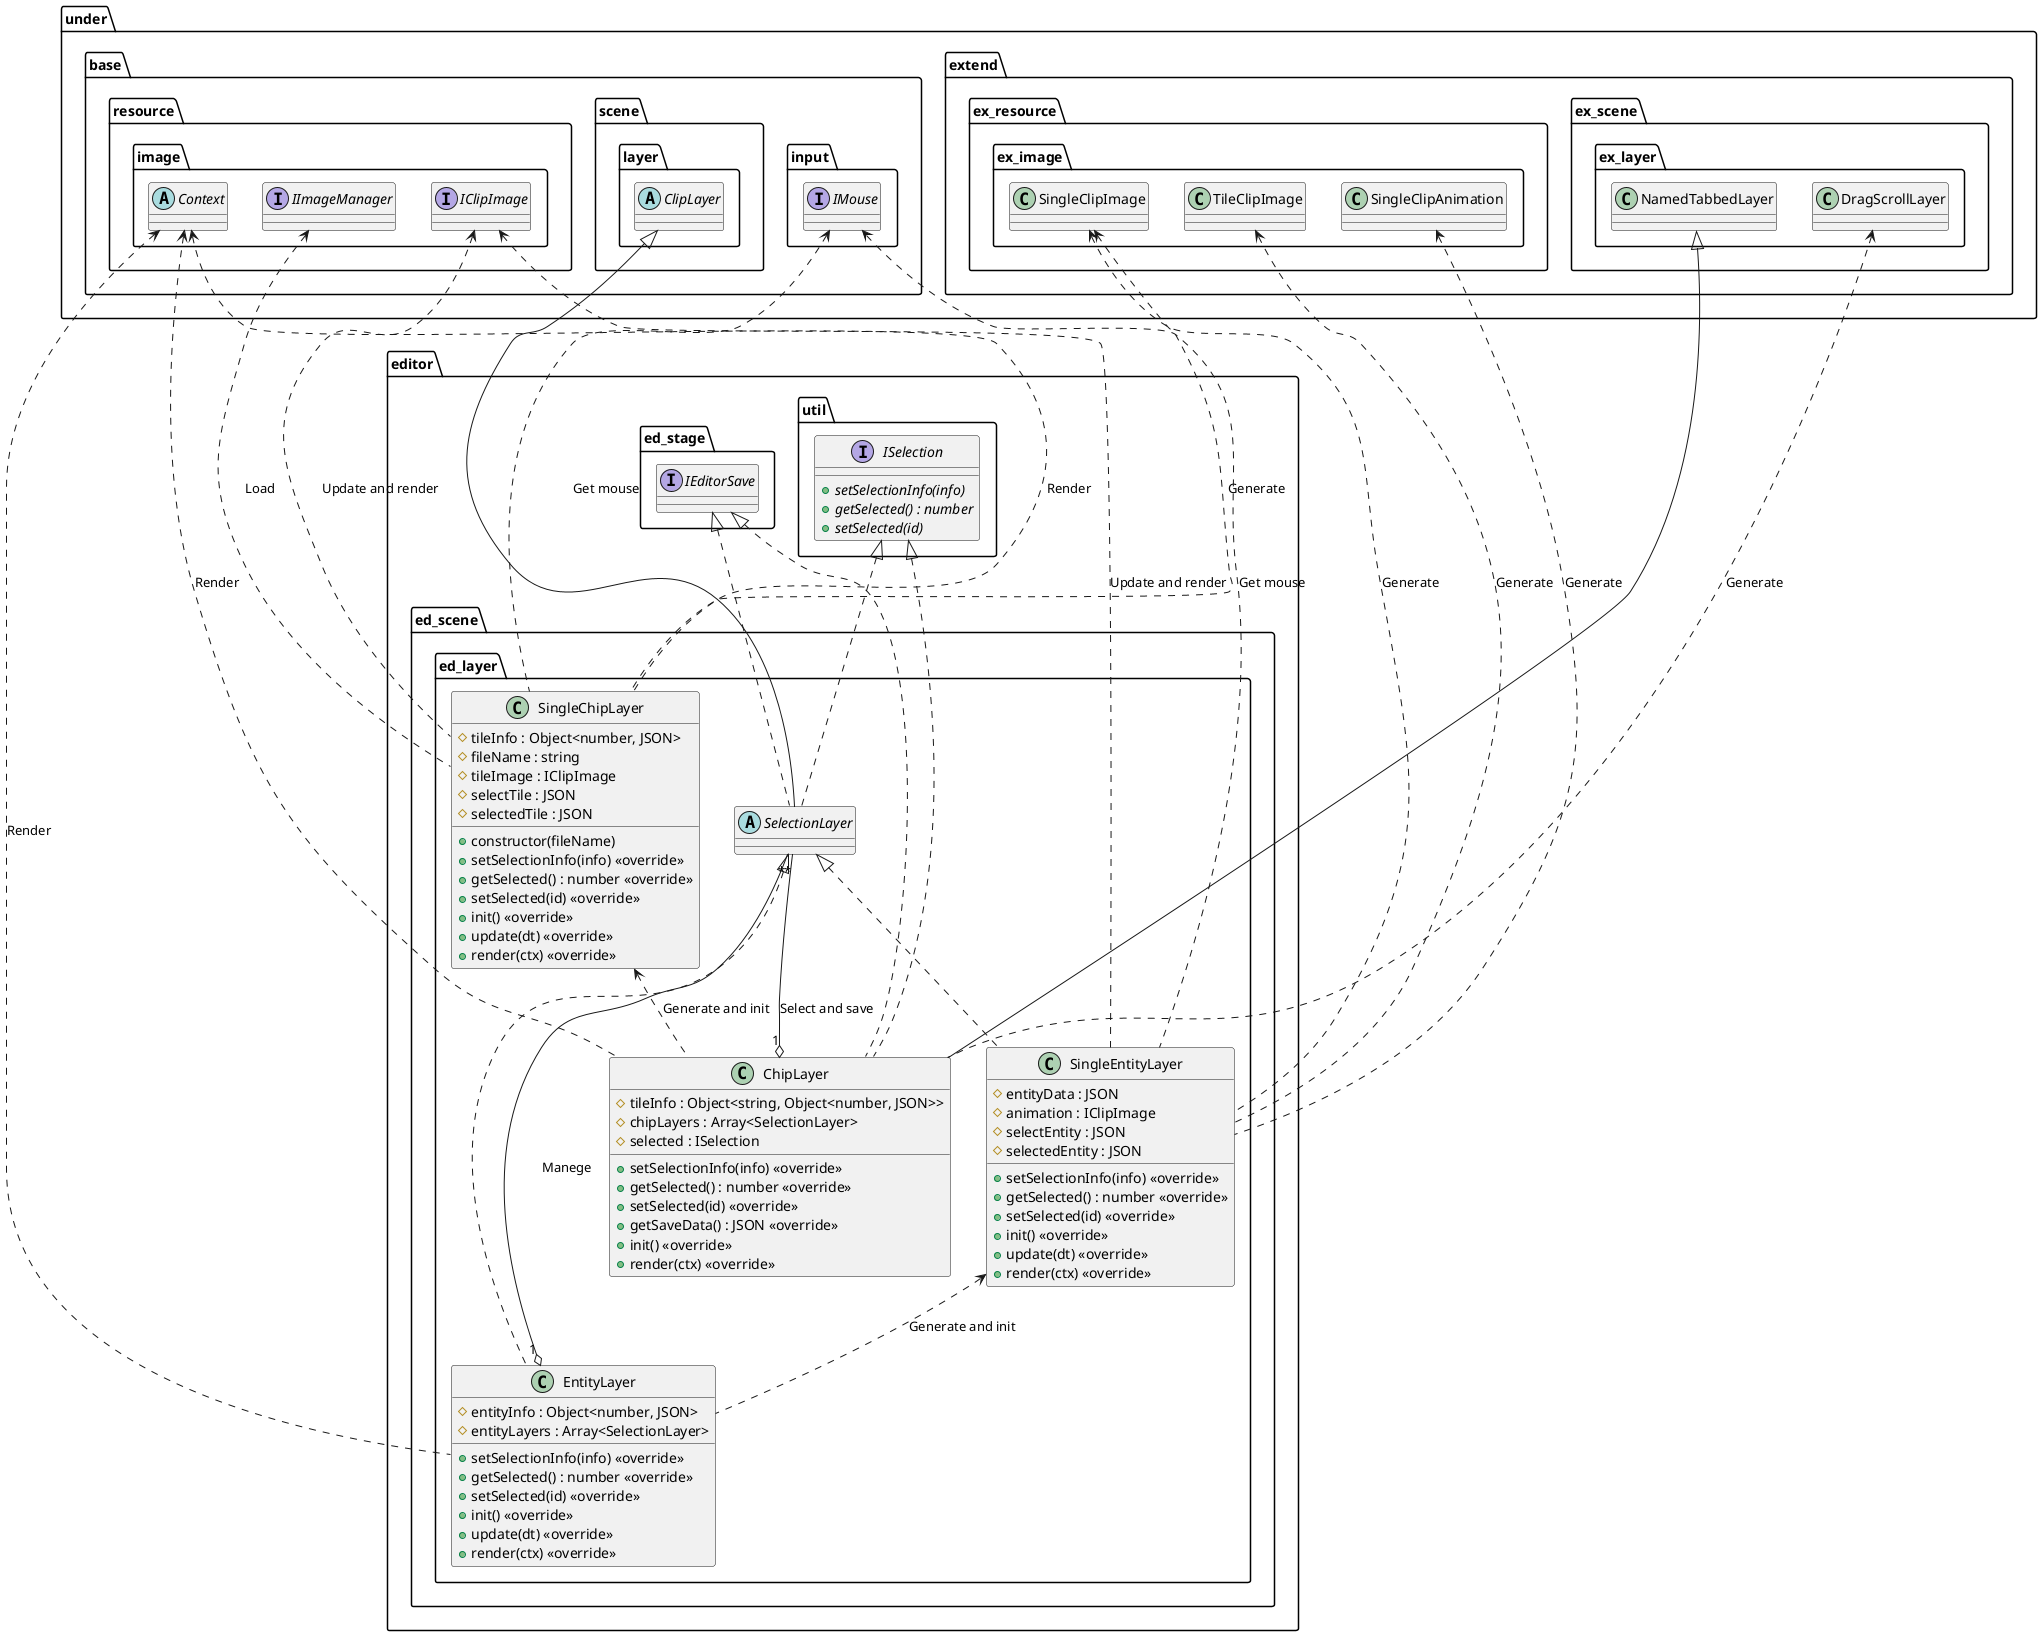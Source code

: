 @startuml EditorSelection

package editor {
    package ed_scene {
        package ed_layer {
            abstract SelectionLayer
            class ChipLayer {
                #tileInfo : Object<string, Object<number, JSON>>
                #chipLayers : Array<SelectionLayer>
                #selected : ISelection
                +setSelectionInfo(info) <<override>>
                +getSelected() : number <<override>>
                +setSelected(id) <<override>>
                +getSaveData() : JSON <<override>>
                +init() <<override>>
                +render(ctx) <<override>>
            }
            class EntityLayer {
                #entityInfo : Object<number, JSON>
                #entityLayers : Array<SelectionLayer>
                +setSelectionInfo(info) <<override>>
                +getSelected() : number <<override>>
                +setSelected(id) <<override>>
                +init() <<override>>
                +update(dt) <<override>>
                +render(ctx) <<override>>
            }
            class SingleChipLayer {
                +constructor(fileName)
                #tileInfo : Object<number, JSON>
                #fileName : string
                #tileImage : IClipImage
                #selectTile : JSON
                #selectedTile : JSON
                +setSelectionInfo(info) <<override>>
                +getSelected() : number <<override>>
                +setSelected(id) <<override>>
                +init() <<override>>
                +update(dt) <<override>>
                +render(ctx) <<override>>
            }
            class SingleEntityLayer {
                #entityData : JSON
                #animation : IClipImage
                #selectEntity : JSON
                #selectedEntity : JSON
                +setSelectionInfo(info) <<override>>
                +getSelected() : number <<override>>
                +setSelected(id) <<override>>
                +init() <<override>>
                +update(dt) <<override>>
                +render(ctx) <<override>>
            }
        }
    }

    package util {
        interface ISelection {
            {abstract} +setSelectionInfo(info)
            {abstract} +getSelected() : number
            {abstract} +setSelected(id)
        }
    }
}

package under {
    package base {
        package input {
            interface IMouse
        }
        package resource {
            package image {
                abstract Context
                interface IImageManager
                interface IClipImage
            }
        }
        package scene {
            package layer {
                abstract ClipLayer
            }
        }
    }
    package extend {
        package ex_resource {
            package ex_image {
                class SingleClipImage
                class TileClipImage
                class SingleClipAnimation
            }
        }
        package ex_scene {
            package ex_layer {
                class DragScrollLayer
                class NamedTabbedLayer
            }
        }
    }
}

package editor {
    package ed_stage {
        interface IEditorSave
    }
}

SelectionLayer "*" --o "1" ChipLayer  : Select and save
SingleChipLayer <.. ChipLayer : Generate and init
DragScrollLayer <... ChipLayer : Generate
Context <... ChipLayer : Render

SelectionLayer "*" --o "1" EntityLayer  : Manege
SingleEntityLayer <.. EntityLayer : Generate and init
Context <... EntityLayer : Render

SingleClipImage <... SingleChipLayer : Generate
IClipImage <... SingleChipLayer : Update and render
IMouse <... SingleChipLayer : Get mouse
IImageManager <... SingleChipLayer : Load
Context <... SingleChipLayer : Render

SingleClipImage <... SingleEntityLayer : Generate
TileClipImage <... SingleEntityLayer : Generate
SingleClipAnimation <... SingleEntityLayer : Generate
IClipImage <... SingleEntityLayer : Update and render
IMouse <... SingleEntityLayer : Get mouse

ClipLayer <|-- SelectionLayer
ISelection <|.. SelectionLayer
IEditorSave <|.. SelectionLayer
NamedTabbedLayer <|-- ChipLayer
ISelection <|.. ChipLayer
IEditorSave <|.. ChipLayer
SelectionLayer <|.. EntityLayer
SelectionLayer <|.. SingleEntityLayer

@enduml
